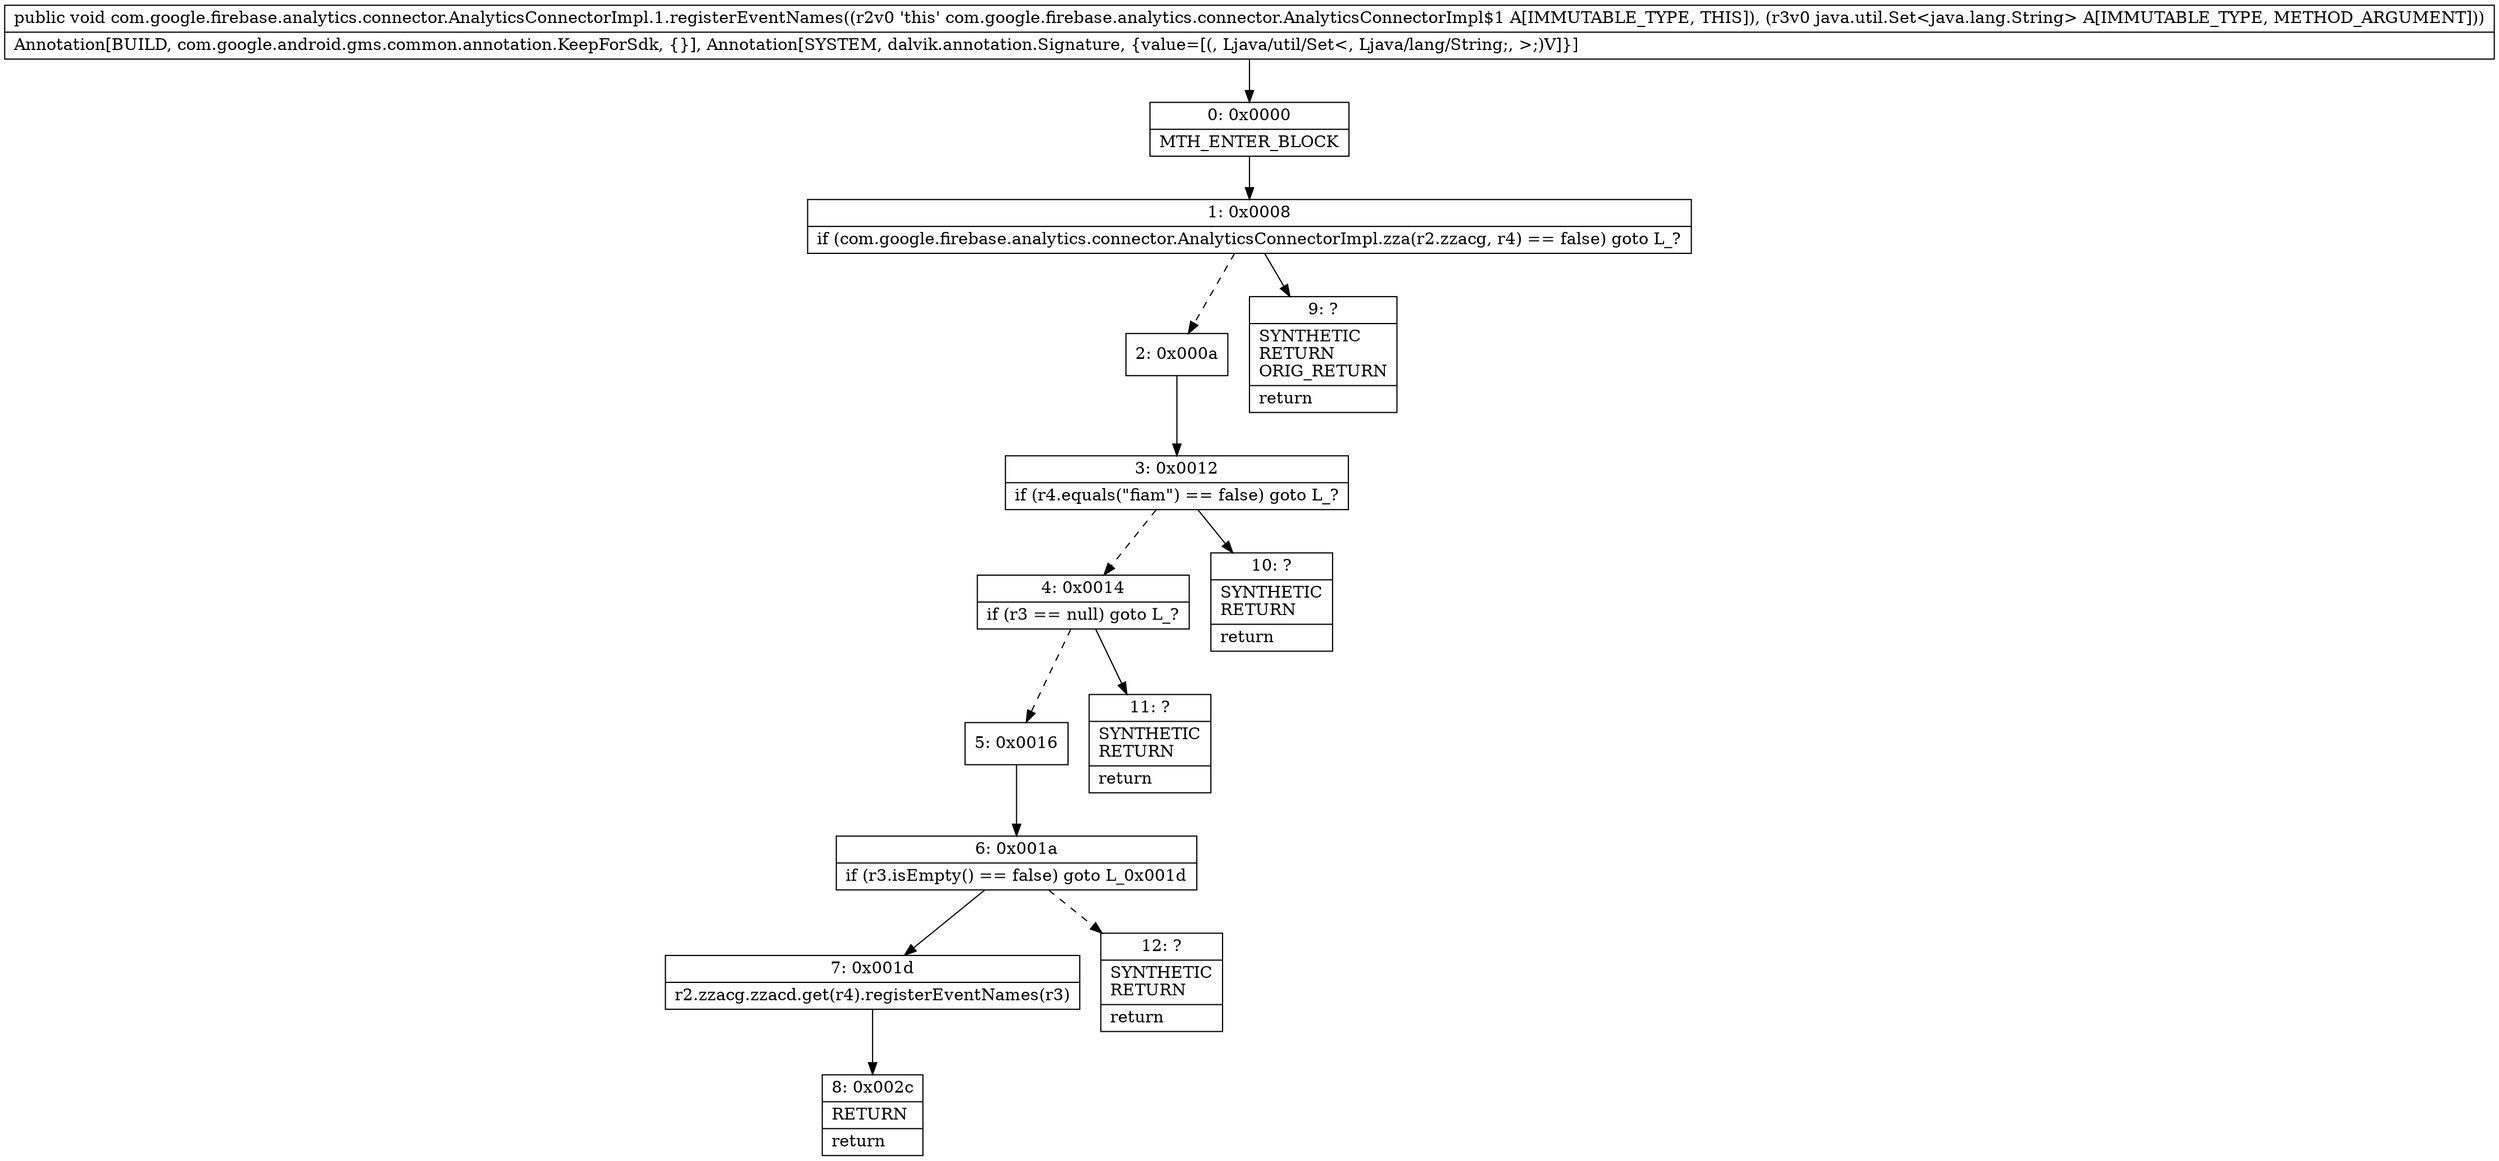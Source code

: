 digraph "CFG forcom.google.firebase.analytics.connector.AnalyticsConnectorImpl.1.registerEventNames(Ljava\/util\/Set;)V" {
Node_0 [shape=record,label="{0\:\ 0x0000|MTH_ENTER_BLOCK\l}"];
Node_1 [shape=record,label="{1\:\ 0x0008|if (com.google.firebase.analytics.connector.AnalyticsConnectorImpl.zza(r2.zzacg, r4) == false) goto L_?\l}"];
Node_2 [shape=record,label="{2\:\ 0x000a}"];
Node_3 [shape=record,label="{3\:\ 0x0012|if (r4.equals(\"fiam\") == false) goto L_?\l}"];
Node_4 [shape=record,label="{4\:\ 0x0014|if (r3 == null) goto L_?\l}"];
Node_5 [shape=record,label="{5\:\ 0x0016}"];
Node_6 [shape=record,label="{6\:\ 0x001a|if (r3.isEmpty() == false) goto L_0x001d\l}"];
Node_7 [shape=record,label="{7\:\ 0x001d|r2.zzacg.zzacd.get(r4).registerEventNames(r3)\l}"];
Node_8 [shape=record,label="{8\:\ 0x002c|RETURN\l|return\l}"];
Node_9 [shape=record,label="{9\:\ ?|SYNTHETIC\lRETURN\lORIG_RETURN\l|return\l}"];
Node_10 [shape=record,label="{10\:\ ?|SYNTHETIC\lRETURN\l|return\l}"];
Node_11 [shape=record,label="{11\:\ ?|SYNTHETIC\lRETURN\l|return\l}"];
Node_12 [shape=record,label="{12\:\ ?|SYNTHETIC\lRETURN\l|return\l}"];
MethodNode[shape=record,label="{public void com.google.firebase.analytics.connector.AnalyticsConnectorImpl.1.registerEventNames((r2v0 'this' com.google.firebase.analytics.connector.AnalyticsConnectorImpl$1 A[IMMUTABLE_TYPE, THIS]), (r3v0 java.util.Set\<java.lang.String\> A[IMMUTABLE_TYPE, METHOD_ARGUMENT]))  | Annotation[BUILD, com.google.android.gms.common.annotation.KeepForSdk, \{\}], Annotation[SYSTEM, dalvik.annotation.Signature, \{value=[(, Ljava\/util\/Set\<, Ljava\/lang\/String;, \>;)V]\}]\l}"];
MethodNode -> Node_0;
Node_0 -> Node_1;
Node_1 -> Node_2[style=dashed];
Node_1 -> Node_9;
Node_2 -> Node_3;
Node_3 -> Node_4[style=dashed];
Node_3 -> Node_10;
Node_4 -> Node_5[style=dashed];
Node_4 -> Node_11;
Node_5 -> Node_6;
Node_6 -> Node_7;
Node_6 -> Node_12[style=dashed];
Node_7 -> Node_8;
}

